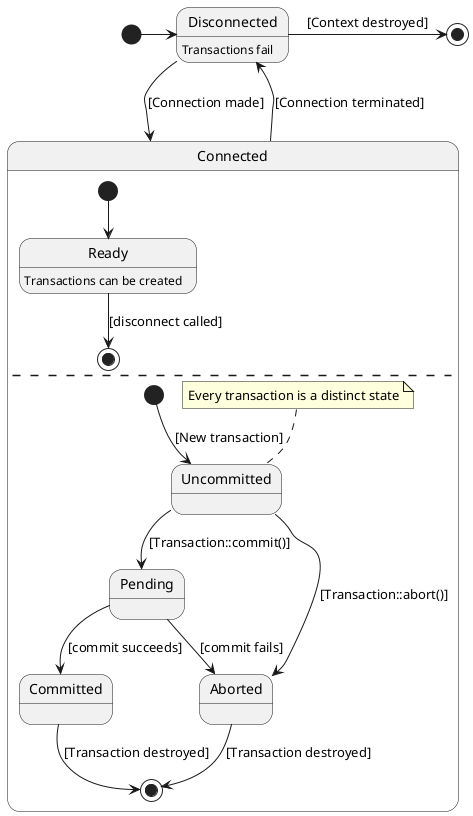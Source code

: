 @startuml

'client state'

[*] -> Disconnected
Connected --> Disconnected : [Connection terminated]
Disconnected --> Connected : [Connection made]
Disconnected : Transactions fail
Disconnected -> [*] : [Context destroyed]

state Connected {

  [*] --> Ready 
  Ready : Transactions can be created
  Ready --> [*] : [disconnect called]

  --

  [*] --> Uncommitted : [New transaction]
  Uncommitted --> Pending : [Transaction::commit()]
  note top of Uncommitted : Every transaction is a distinct state 
  Uncommitted --> Aborted : [Transaction::abort()]
  Pending --> Aborted : [commit fails]
  Aborted --> [*] : [Transaction destroyed]
  Pending --> Committed : [commit succeeds]
  Committed --> [*] : [Transaction destroyed]
}

@enduml

@startuml

'server state'

[*] -> Initialization
Initialization : Verify file integrity
Initialization : Initialize network subsystem

Initialization --> Cleanup : [files corrupt or network\n cannot be initialized]

Initialization --> Operating : [initialization succeeds]

Operating --> Cleanup : [process termination signal]

Cleanup --> [*]
Cleanup : Disconnect clients
Cleanup : Close file handles

state Operating {

  [*] --> Idle
  Idle : Spawn new thread for new client connections

  --

  state HandleClient as "Handling Client Thread"

  [*] --> HandleClient
  note top of HandleClient : This state is distinct for all client threads

  HandleClient : Add client transactions to transaction queue
  HandleClient --> [*] : [client disconnects]

  --

  state Waiting as "Waiting for Transactions"
  state Processing as "Processing Transactions"
  state Hold as "On Hold"

  [*] --> Waiting
  Waiting --> Processing : [transaction queue is not empty \nand transaction are not paused]
  Processing --> Waiting : [transaction queue is empty]
  Processing --> Processing : [transaction queue is not empty]

  Processing : Process single transaction

  Processing --> Hold : [transactions are paused]
  Hold --> Processing : [transactions are not paused]

  --

  state Primary as "Primary Journal"
  state Transitory as "Transitory Journal"

  [*] --> Primary
  Primary --> Transitory : [journals are rotating]
  Transitory --> Primary : [journals are not rotating]

  Primary : Write to Primary Journal
  Transitory : Write to Transitory Journal
  Transitory : Rotate files
}

@enduml

[*] --> Load_Files
Load_Files : Load journal and database files
Load_Files --> Log_Error : [Files not loadable or damaged]
Log_Error : Write error message to Log file
Log_Error -left-> [*] : [Error logging finished]
Load_Files --> Wait : [Files loaded]
Wait : Wait for transactions 
Wait --> ProcessTransaction : [Transaction received][Journal does not need rotation][System is not pending shutdown]
Wait --> RotateJournal : [Journal needs rotation][System is not pending shutdown]
Wait --> [*] : [Shut down signal received]

state ProcessTransaction {
  [*] --> GetItem
  GetItem --> VerifyItem
  VerifyItem --> ExecuteItem : [item is valid instruction]
  VerifyItem --> [*] : [item is invalid] / Log error in Log file
  ExecuteItem --> LogChanges : [item has been completed]
  LogChanges --> GetItem : [Log has been updated]
}

state RotateJournal {
  [*] --> Create_File
  Create_File : do /create transitory file
  Create_File --> Apply_Changes : File created
  Apply_Changes : do /apply changes to datastore
  Apply_Changes --> Swap : all changes applied
  Swap : do/swap transitory and original files
  Swap --> Clean_Up : Files have been swapped
  Clean_Up : do/ Delete original file
  Clean_Up --> [*] : File has been deleted
  
}
